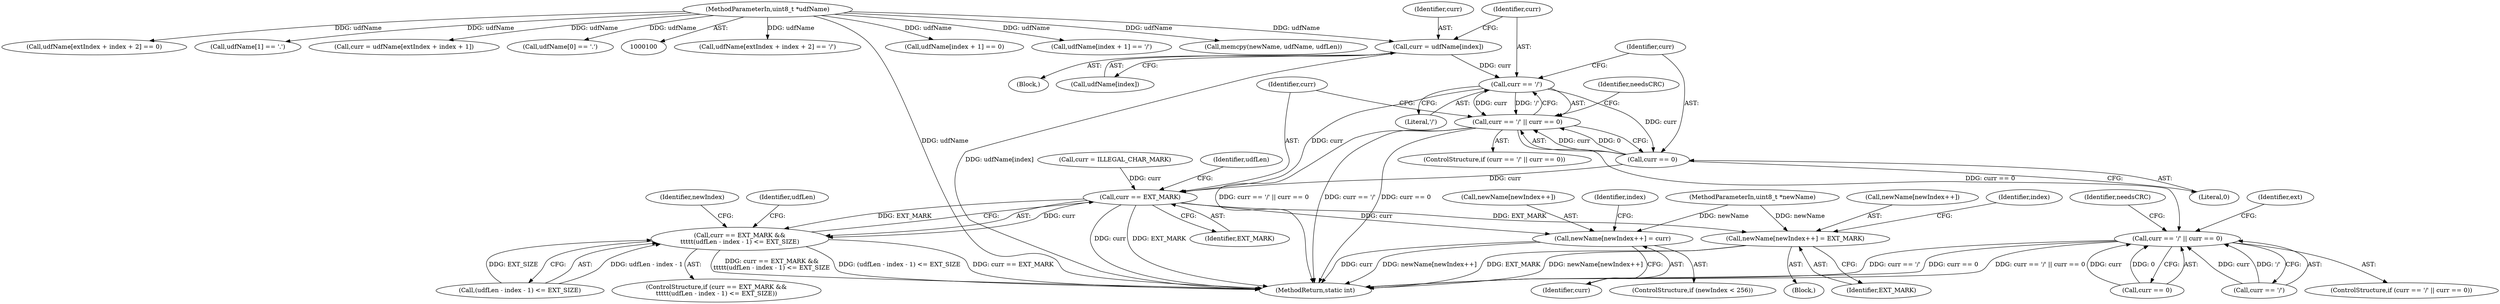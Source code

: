 digraph "0_linux_0e5cc9a40ada6046e6bc3bdfcd0c0d7e4b706b14_4@array" {
"1000173" [label="(Call,curr = udfName[index])"];
"1000102" [label="(MethodParameterIn,uint8_t *udfName)"];
"1000180" [label="(Call,curr == '/')"];
"1000179" [label="(Call,curr == '/' || curr == 0)"];
"1000304" [label="(Call,curr == '/' || curr == 0)"];
"1000183" [label="(Call,curr == 0)"];
"1000219" [label="(Call,curr == EXT_MARK)"];
"1000218" [label="(Call,curr == EXT_MARK &&\n\t\t\t\t\t(udfLen - index - 1) <= EXT_SIZE)"];
"1000254" [label="(Call,newName[newIndex++] = curr)"];
"1000431" [label="(Call,newName[newIndex++] = EXT_MARK)"];
"1000183" [label="(Call,curr == 0)"];
"1000221" [label="(Identifier,EXT_MARK)"];
"1000174" [label="(Identifier,curr)"];
"1000172" [label="(Block,)"];
"1000313" [label="(Identifier,needsCRC)"];
"1000334" [label="(Call,udfName[extIndex + index + 2] == '/')"];
"1000456" [label="(MethodReturn,static int)"];
"1000185" [label="(Literal,0)"];
"1000431" [label="(Call,newName[newIndex++] = EXT_MARK)"];
"1000175" [label="(Call,udfName[index])"];
"1000255" [label="(Call,newName[newIndex++])"];
"1000218" [label="(Call,curr == EXT_MARK &&\n\t\t\t\t\t(udfLen - index - 1) <= EXT_SIZE)"];
"1000190" [label="(Call,curr = ILLEGAL_CHAR_MARK)"];
"1000178" [label="(ControlStructure,if (curr == '/' || curr == 0))"];
"1000182" [label="(Literal,'/')"];
"1000179" [label="(Call,curr == '/' || curr == 0)"];
"1000219" [label="(Call,curr == EXT_MARK)"];
"1000436" [label="(Identifier,EXT_MARK)"];
"1000222" [label="(Call,(udfLen - index - 1) <= EXT_SIZE)"];
"1000181" [label="(Identifier,curr)"];
"1000188" [label="(Identifier,needsCRC)"];
"1000171" [label="(Identifier,index)"];
"1000102" [label="(MethodParameterIn,uint8_t *udfName)"];
"1000254" [label="(Call,newName[newIndex++] = curr)"];
"1000259" [label="(Identifier,curr)"];
"1000208" [label="(Call,udfName[index + 1] == 0)"];
"1000201" [label="(Call,udfName[index + 1] == '/')"];
"1000432" [label="(Call,newName[newIndex++])"];
"1000252" [label="(Identifier,newIndex)"];
"1000250" [label="(ControlStructure,if (newIndex < 256))"];
"1000173" [label="(Call,curr = udfName[index])"];
"1000303" [label="(ControlStructure,if (curr == '/' || curr == 0))"];
"1000308" [label="(Call,curr == 0)"];
"1000224" [label="(Identifier,udfLen)"];
"1000304" [label="(Call,curr == '/' || curr == 0)"];
"1000217" [label="(ControlStructure,if (curr == EXT_MARK &&\n\t\t\t\t\t(udfLen - index - 1) <= EXT_SIZE))"];
"1000157" [label="(Call,memcpy(newName, udfName, udfLen))"];
"1000305" [label="(Call,curr == '/')"];
"1000343" [label="(Call,udfName[extIndex + index + 2] == 0)"];
"1000180" [label="(Call,curr == '/')"];
"1000232" [label="(Identifier,udfLen)"];
"1000145" [label="(Call,udfName[1] == '.')"];
"1000294" [label="(Call,curr = udfName[extIndex + index + 1])"];
"1000220" [label="(Identifier,curr)"];
"1000439" [label="(Identifier,index)"];
"1000101" [label="(MethodParameterIn,uint8_t *newName)"];
"1000132" [label="(Call,udfName[0] == '.')"];
"1000356" [label="(Identifier,ext)"];
"1000430" [label="(Block,)"];
"1000184" [label="(Identifier,curr)"];
"1000173" -> "1000172"  [label="AST: "];
"1000173" -> "1000175"  [label="CFG: "];
"1000174" -> "1000173"  [label="AST: "];
"1000175" -> "1000173"  [label="AST: "];
"1000181" -> "1000173"  [label="CFG: "];
"1000173" -> "1000456"  [label="DDG: udfName[index]"];
"1000102" -> "1000173"  [label="DDG: udfName"];
"1000173" -> "1000180"  [label="DDG: curr"];
"1000102" -> "1000100"  [label="AST: "];
"1000102" -> "1000456"  [label="DDG: udfName"];
"1000102" -> "1000132"  [label="DDG: udfName"];
"1000102" -> "1000145"  [label="DDG: udfName"];
"1000102" -> "1000157"  [label="DDG: udfName"];
"1000102" -> "1000201"  [label="DDG: udfName"];
"1000102" -> "1000208"  [label="DDG: udfName"];
"1000102" -> "1000294"  [label="DDG: udfName"];
"1000102" -> "1000334"  [label="DDG: udfName"];
"1000102" -> "1000343"  [label="DDG: udfName"];
"1000180" -> "1000179"  [label="AST: "];
"1000180" -> "1000182"  [label="CFG: "];
"1000181" -> "1000180"  [label="AST: "];
"1000182" -> "1000180"  [label="AST: "];
"1000184" -> "1000180"  [label="CFG: "];
"1000179" -> "1000180"  [label="CFG: "];
"1000180" -> "1000179"  [label="DDG: curr"];
"1000180" -> "1000179"  [label="DDG: '/'"];
"1000180" -> "1000183"  [label="DDG: curr"];
"1000180" -> "1000219"  [label="DDG: curr"];
"1000179" -> "1000178"  [label="AST: "];
"1000179" -> "1000183"  [label="CFG: "];
"1000183" -> "1000179"  [label="AST: "];
"1000188" -> "1000179"  [label="CFG: "];
"1000220" -> "1000179"  [label="CFG: "];
"1000179" -> "1000456"  [label="DDG: curr == '/' || curr == 0"];
"1000179" -> "1000456"  [label="DDG: curr == '/'"];
"1000179" -> "1000456"  [label="DDG: curr == 0"];
"1000183" -> "1000179"  [label="DDG: curr"];
"1000183" -> "1000179"  [label="DDG: 0"];
"1000179" -> "1000304"  [label="DDG: curr == 0"];
"1000304" -> "1000303"  [label="AST: "];
"1000304" -> "1000305"  [label="CFG: "];
"1000304" -> "1000308"  [label="CFG: "];
"1000305" -> "1000304"  [label="AST: "];
"1000308" -> "1000304"  [label="AST: "];
"1000313" -> "1000304"  [label="CFG: "];
"1000356" -> "1000304"  [label="CFG: "];
"1000304" -> "1000456"  [label="DDG: curr == '/' || curr == 0"];
"1000304" -> "1000456"  [label="DDG: curr == '/'"];
"1000304" -> "1000456"  [label="DDG: curr == 0"];
"1000305" -> "1000304"  [label="DDG: curr"];
"1000305" -> "1000304"  [label="DDG: '/'"];
"1000308" -> "1000304"  [label="DDG: curr"];
"1000308" -> "1000304"  [label="DDG: 0"];
"1000183" -> "1000185"  [label="CFG: "];
"1000184" -> "1000183"  [label="AST: "];
"1000185" -> "1000183"  [label="AST: "];
"1000183" -> "1000219"  [label="DDG: curr"];
"1000219" -> "1000218"  [label="AST: "];
"1000219" -> "1000221"  [label="CFG: "];
"1000220" -> "1000219"  [label="AST: "];
"1000221" -> "1000219"  [label="AST: "];
"1000224" -> "1000219"  [label="CFG: "];
"1000218" -> "1000219"  [label="CFG: "];
"1000219" -> "1000456"  [label="DDG: EXT_MARK"];
"1000219" -> "1000456"  [label="DDG: curr"];
"1000219" -> "1000218"  [label="DDG: curr"];
"1000219" -> "1000218"  [label="DDG: EXT_MARK"];
"1000190" -> "1000219"  [label="DDG: curr"];
"1000219" -> "1000254"  [label="DDG: curr"];
"1000219" -> "1000431"  [label="DDG: EXT_MARK"];
"1000218" -> "1000217"  [label="AST: "];
"1000218" -> "1000222"  [label="CFG: "];
"1000222" -> "1000218"  [label="AST: "];
"1000232" -> "1000218"  [label="CFG: "];
"1000252" -> "1000218"  [label="CFG: "];
"1000218" -> "1000456"  [label="DDG: curr == EXT_MARK"];
"1000218" -> "1000456"  [label="DDG: curr == EXT_MARK &&\n\t\t\t\t\t(udfLen - index - 1) <= EXT_SIZE"];
"1000218" -> "1000456"  [label="DDG: (udfLen - index - 1) <= EXT_SIZE"];
"1000222" -> "1000218"  [label="DDG: udfLen - index - 1"];
"1000222" -> "1000218"  [label="DDG: EXT_SIZE"];
"1000254" -> "1000250"  [label="AST: "];
"1000254" -> "1000259"  [label="CFG: "];
"1000255" -> "1000254"  [label="AST: "];
"1000259" -> "1000254"  [label="AST: "];
"1000171" -> "1000254"  [label="CFG: "];
"1000254" -> "1000456"  [label="DDG: curr"];
"1000254" -> "1000456"  [label="DDG: newName[newIndex++]"];
"1000101" -> "1000254"  [label="DDG: newName"];
"1000431" -> "1000430"  [label="AST: "];
"1000431" -> "1000436"  [label="CFG: "];
"1000432" -> "1000431"  [label="AST: "];
"1000436" -> "1000431"  [label="AST: "];
"1000439" -> "1000431"  [label="CFG: "];
"1000431" -> "1000456"  [label="DDG: EXT_MARK"];
"1000431" -> "1000456"  [label="DDG: newName[newIndex++]"];
"1000101" -> "1000431"  [label="DDG: newName"];
}
